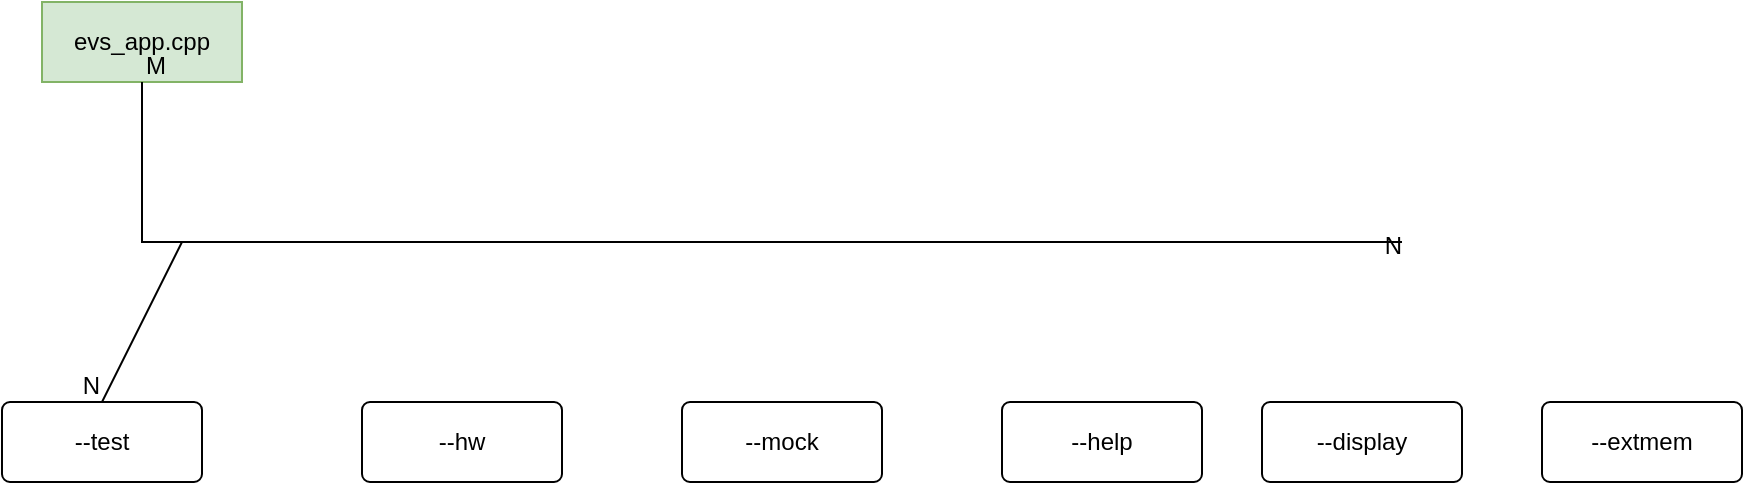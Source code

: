 <mxfile version="16.5.5" type="github">
  <diagram id="wYjvCbYHo53N9OkLd8JK" name="Page-1">
    <mxGraphModel dx="1718" dy="460" grid="1" gridSize="10" guides="1" tooltips="1" connect="1" arrows="1" fold="1" page="1" pageScale="1" pageWidth="850" pageHeight="1100" background="none" math="0" shadow="0">
      <root>
        <mxCell id="0" />
        <mxCell id="1" parent="0" />
        <mxCell id="QBLa57RLadGXSbEtXshh-14" value="evs_app.cpp" style="whiteSpace=wrap;html=1;align=center;fillColor=#d5e8d4;strokeColor=#82b366;" parent="1" vertex="1">
          <mxGeometry width="100" height="40" as="geometry" />
        </mxCell>
        <mxCell id="aIeTteGziZaV32AU0ALh-7" value="" style="endArrow=none;html=1;rounded=0;exitX=0.5;exitY=1;exitDx=0;exitDy=0;" edge="1" parent="1" source="QBLa57RLadGXSbEtXshh-14">
          <mxGeometry relative="1" as="geometry">
            <mxPoint x="340" y="170" as="sourcePoint" />
            <mxPoint x="680" y="120" as="targetPoint" />
            <Array as="points">
              <mxPoint x="50" y="120" />
            </Array>
          </mxGeometry>
        </mxCell>
        <mxCell id="aIeTteGziZaV32AU0ALh-8" value="M" style="resizable=0;html=1;align=left;verticalAlign=bottom;" connectable="0" vertex="1" parent="aIeTteGziZaV32AU0ALh-7">
          <mxGeometry x="-1" relative="1" as="geometry" />
        </mxCell>
        <mxCell id="aIeTteGziZaV32AU0ALh-9" value="N" style="resizable=0;html=1;align=right;verticalAlign=bottom;" connectable="0" vertex="1" parent="aIeTteGziZaV32AU0ALh-7">
          <mxGeometry x="1" relative="1" as="geometry">
            <mxPoint y="10" as="offset" />
          </mxGeometry>
        </mxCell>
        <mxCell id="aIeTteGziZaV32AU0ALh-10" value="--test" style="rounded=1;arcSize=10;whiteSpace=wrap;html=1;align=center;" vertex="1" parent="1">
          <mxGeometry x="-20" y="200" width="100" height="40" as="geometry" />
        </mxCell>
        <mxCell id="aIeTteGziZaV32AU0ALh-11" value="--hw" style="rounded=1;arcSize=10;whiteSpace=wrap;html=1;align=center;" vertex="1" parent="1">
          <mxGeometry x="160" y="200" width="100" height="40" as="geometry" />
        </mxCell>
        <mxCell id="aIeTteGziZaV32AU0ALh-12" value="--mock" style="rounded=1;arcSize=10;whiteSpace=wrap;html=1;align=center;" vertex="1" parent="1">
          <mxGeometry x="320" y="200" width="100" height="40" as="geometry" />
        </mxCell>
        <mxCell id="aIeTteGziZaV32AU0ALh-13" value="--help" style="rounded=1;arcSize=10;whiteSpace=wrap;html=1;align=center;" vertex="1" parent="1">
          <mxGeometry x="480" y="200" width="100" height="40" as="geometry" />
        </mxCell>
        <mxCell id="aIeTteGziZaV32AU0ALh-14" value="--display" style="rounded=1;arcSize=10;whiteSpace=wrap;html=1;align=center;" vertex="1" parent="1">
          <mxGeometry x="610" y="200" width="100" height="40" as="geometry" />
        </mxCell>
        <mxCell id="aIeTteGziZaV32AU0ALh-15" value="--extmem" style="rounded=1;arcSize=10;whiteSpace=wrap;html=1;align=center;" vertex="1" parent="1">
          <mxGeometry x="750" y="200" width="100" height="40" as="geometry" />
        </mxCell>
        <mxCell id="aIeTteGziZaV32AU0ALh-16" value="" style="endArrow=none;html=1;rounded=0;entryX=0.5;entryY=0;entryDx=0;entryDy=0;" edge="1" parent="1" target="aIeTteGziZaV32AU0ALh-10">
          <mxGeometry relative="1" as="geometry">
            <mxPoint x="70" y="120" as="sourcePoint" />
            <mxPoint x="500" y="260" as="targetPoint" />
          </mxGeometry>
        </mxCell>
        <mxCell id="aIeTteGziZaV32AU0ALh-17" value="N" style="resizable=0;html=1;align=right;verticalAlign=bottom;" connectable="0" vertex="1" parent="aIeTteGziZaV32AU0ALh-16">
          <mxGeometry x="1" relative="1" as="geometry" />
        </mxCell>
      </root>
    </mxGraphModel>
  </diagram>
</mxfile>
